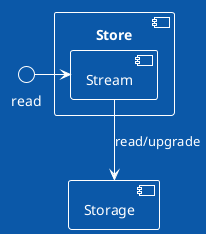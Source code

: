 @startuml
!theme amiga

interface "read" as read

component Store {
  component Stream
}

component Storage

read -right-> Stream
Stream --> Storage : read/upgrade

@enduml
